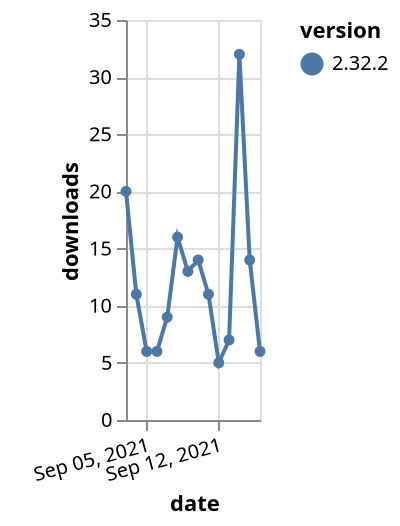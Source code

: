 {"$schema": "https://vega.github.io/schema/vega-lite/v5.json", "description": "A simple bar chart with embedded data.", "data": {"values": [{"date": "2021-09-03", "total": 160020, "delta": 20, "version": "2.32.2"}, {"date": "2021-09-04", "total": 160031, "delta": 11, "version": "2.32.2"}, {"date": "2021-09-05", "total": 160037, "delta": 6, "version": "2.32.2"}, {"date": "2021-09-06", "total": 160043, "delta": 6, "version": "2.32.2"}, {"date": "2021-09-07", "total": 160052, "delta": 9, "version": "2.32.2"}, {"date": "2021-09-08", "total": 160068, "delta": 16, "version": "2.32.2"}, {"date": "2021-09-09", "total": 160081, "delta": 13, "version": "2.32.2"}, {"date": "2021-09-10", "total": 160095, "delta": 14, "version": "2.32.2"}, {"date": "2021-09-11", "total": 160106, "delta": 11, "version": "2.32.2"}, {"date": "2021-09-12", "total": 160111, "delta": 5, "version": "2.32.2"}, {"date": "2021-09-13", "total": 160118, "delta": 7, "version": "2.32.2"}, {"date": "2021-09-14", "total": 160150, "delta": 32, "version": "2.32.2"}, {"date": "2021-09-15", "total": 160164, "delta": 14, "version": "2.32.2"}, {"date": "2021-09-16", "total": 160170, "delta": 6, "version": "2.32.2"}]}, "width": "container", "mark": {"type": "line", "point": {"filled": true}}, "encoding": {"x": {"field": "date", "type": "temporal", "timeUnit": "yearmonthdate", "title": "date", "axis": {"labelAngle": -15}}, "y": {"field": "delta", "type": "quantitative", "title": "downloads"}, "color": {"field": "version", "type": "nominal"}, "tooltip": {"field": "delta"}}}